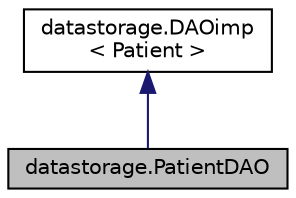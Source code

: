 digraph "datastorage.PatientDAO"
{
 // LATEX_PDF_SIZE
  edge [fontname="Helvetica",fontsize="10",labelfontname="Helvetica",labelfontsize="10"];
  node [fontname="Helvetica",fontsize="10",shape=record];
  Node1 [label="datastorage.PatientDAO",height=0.2,width=0.4,color="black", fillcolor="grey75", style="filled", fontcolor="black",tooltip=" "];
  Node2 -> Node1 [dir="back",color="midnightblue",fontsize="10",style="solid",fontname="Helvetica"];
  Node2 [label="datastorage.DAOimp\l\< Patient \>",height=0.2,width=0.4,color="black", fillcolor="white", style="filled",URL="$classdatastorage_1_1_d_a_oimp.html",tooltip=" "];
}
